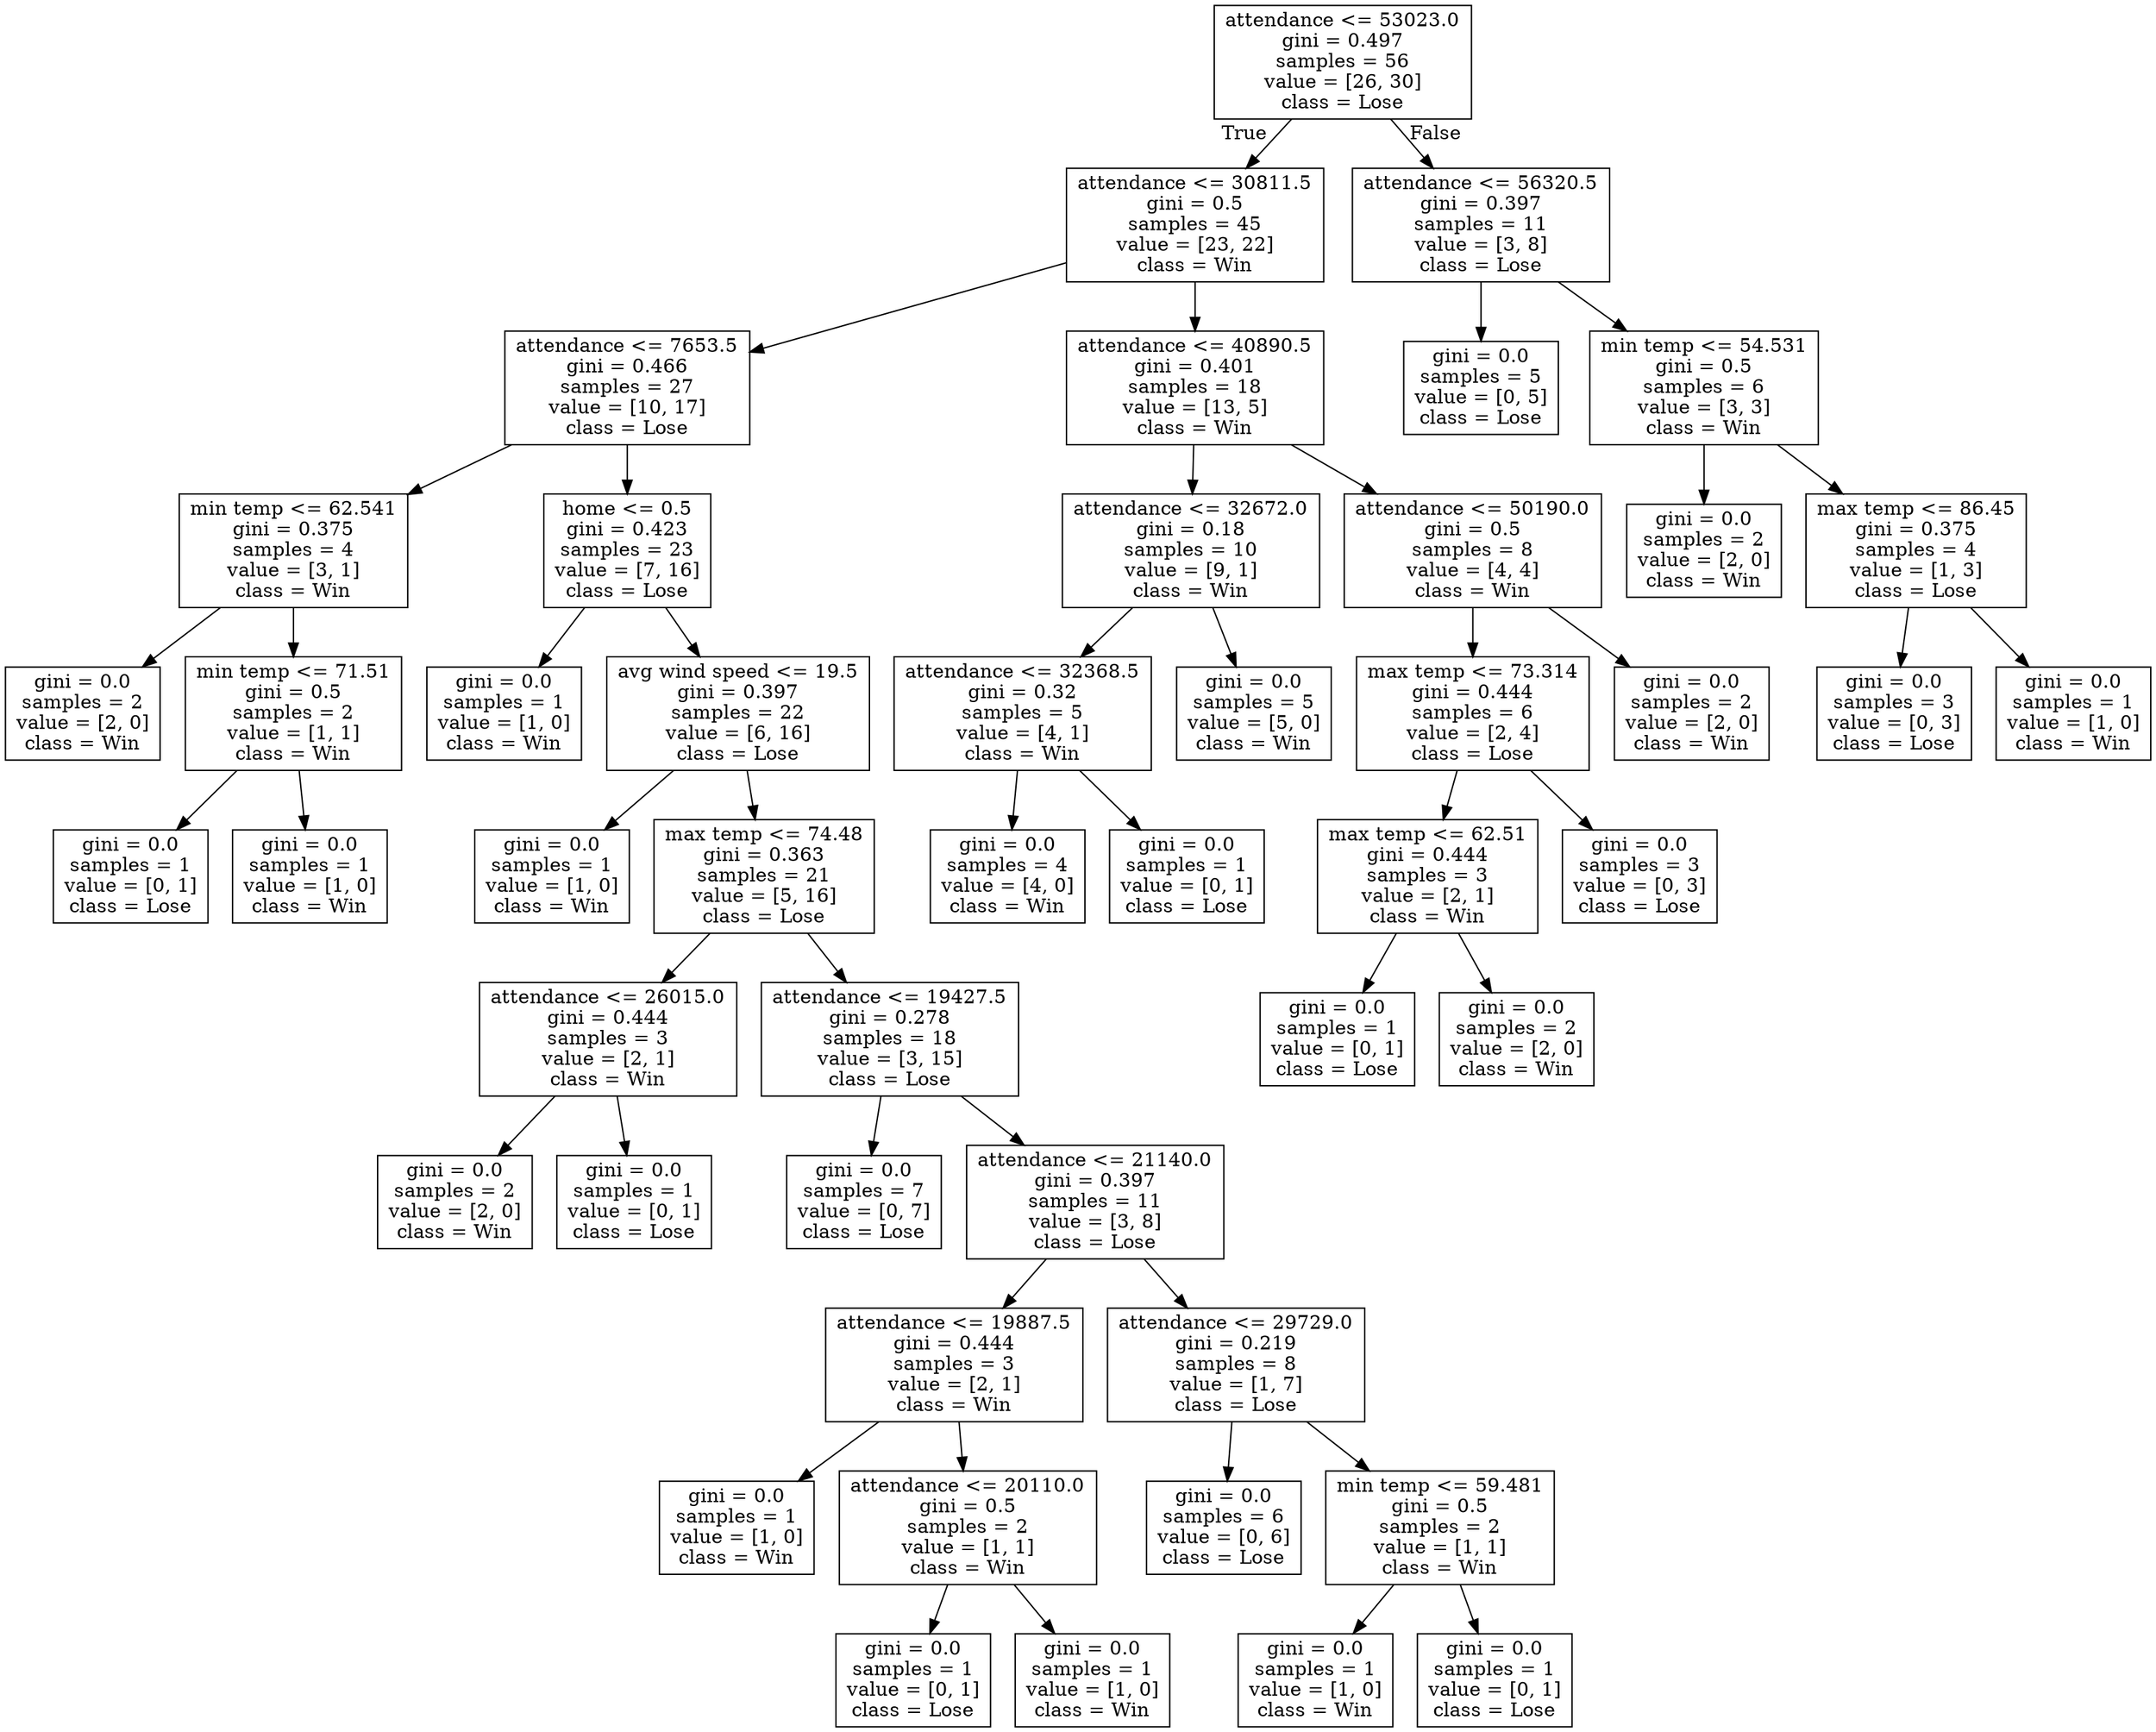 digraph Tree {
node [shape=box] ;
0 [label="attendance <= 53023.0\ngini = 0.497\nsamples = 56\nvalue = [26, 30]\nclass = Lose"] ;
1 [label="attendance <= 30811.5\ngini = 0.5\nsamples = 45\nvalue = [23, 22]\nclass = Win"] ;
0 -> 1 [labeldistance=2.5, labelangle=45, headlabel="True"] ;
2 [label="attendance <= 7653.5\ngini = 0.466\nsamples = 27\nvalue = [10, 17]\nclass = Lose"] ;
1 -> 2 ;
3 [label="min temp <= 62.541\ngini = 0.375\nsamples = 4\nvalue = [3, 1]\nclass = Win"] ;
2 -> 3 ;
4 [label="gini = 0.0\nsamples = 2\nvalue = [2, 0]\nclass = Win"] ;
3 -> 4 ;
5 [label="min temp <= 71.51\ngini = 0.5\nsamples = 2\nvalue = [1, 1]\nclass = Win"] ;
3 -> 5 ;
6 [label="gini = 0.0\nsamples = 1\nvalue = [0, 1]\nclass = Lose"] ;
5 -> 6 ;
7 [label="gini = 0.0\nsamples = 1\nvalue = [1, 0]\nclass = Win"] ;
5 -> 7 ;
8 [label="home <= 0.5\ngini = 0.423\nsamples = 23\nvalue = [7, 16]\nclass = Lose"] ;
2 -> 8 ;
9 [label="gini = 0.0\nsamples = 1\nvalue = [1, 0]\nclass = Win"] ;
8 -> 9 ;
10 [label="avg wind speed <= 19.5\ngini = 0.397\nsamples = 22\nvalue = [6, 16]\nclass = Lose"] ;
8 -> 10 ;
11 [label="gini = 0.0\nsamples = 1\nvalue = [1, 0]\nclass = Win"] ;
10 -> 11 ;
12 [label="max temp <= 74.48\ngini = 0.363\nsamples = 21\nvalue = [5, 16]\nclass = Lose"] ;
10 -> 12 ;
13 [label="attendance <= 26015.0\ngini = 0.444\nsamples = 3\nvalue = [2, 1]\nclass = Win"] ;
12 -> 13 ;
14 [label="gini = 0.0\nsamples = 2\nvalue = [2, 0]\nclass = Win"] ;
13 -> 14 ;
15 [label="gini = 0.0\nsamples = 1\nvalue = [0, 1]\nclass = Lose"] ;
13 -> 15 ;
16 [label="attendance <= 19427.5\ngini = 0.278\nsamples = 18\nvalue = [3, 15]\nclass = Lose"] ;
12 -> 16 ;
17 [label="gini = 0.0\nsamples = 7\nvalue = [0, 7]\nclass = Lose"] ;
16 -> 17 ;
18 [label="attendance <= 21140.0\ngini = 0.397\nsamples = 11\nvalue = [3, 8]\nclass = Lose"] ;
16 -> 18 ;
19 [label="attendance <= 19887.5\ngini = 0.444\nsamples = 3\nvalue = [2, 1]\nclass = Win"] ;
18 -> 19 ;
20 [label="gini = 0.0\nsamples = 1\nvalue = [1, 0]\nclass = Win"] ;
19 -> 20 ;
21 [label="attendance <= 20110.0\ngini = 0.5\nsamples = 2\nvalue = [1, 1]\nclass = Win"] ;
19 -> 21 ;
22 [label="gini = 0.0\nsamples = 1\nvalue = [0, 1]\nclass = Lose"] ;
21 -> 22 ;
23 [label="gini = 0.0\nsamples = 1\nvalue = [1, 0]\nclass = Win"] ;
21 -> 23 ;
24 [label="attendance <= 29729.0\ngini = 0.219\nsamples = 8\nvalue = [1, 7]\nclass = Lose"] ;
18 -> 24 ;
25 [label="gini = 0.0\nsamples = 6\nvalue = [0, 6]\nclass = Lose"] ;
24 -> 25 ;
26 [label="min temp <= 59.481\ngini = 0.5\nsamples = 2\nvalue = [1, 1]\nclass = Win"] ;
24 -> 26 ;
27 [label="gini = 0.0\nsamples = 1\nvalue = [1, 0]\nclass = Win"] ;
26 -> 27 ;
28 [label="gini = 0.0\nsamples = 1\nvalue = [0, 1]\nclass = Lose"] ;
26 -> 28 ;
29 [label="attendance <= 40890.5\ngini = 0.401\nsamples = 18\nvalue = [13, 5]\nclass = Win"] ;
1 -> 29 ;
30 [label="attendance <= 32672.0\ngini = 0.18\nsamples = 10\nvalue = [9, 1]\nclass = Win"] ;
29 -> 30 ;
31 [label="attendance <= 32368.5\ngini = 0.32\nsamples = 5\nvalue = [4, 1]\nclass = Win"] ;
30 -> 31 ;
32 [label="gini = 0.0\nsamples = 4\nvalue = [4, 0]\nclass = Win"] ;
31 -> 32 ;
33 [label="gini = 0.0\nsamples = 1\nvalue = [0, 1]\nclass = Lose"] ;
31 -> 33 ;
34 [label="gini = 0.0\nsamples = 5\nvalue = [5, 0]\nclass = Win"] ;
30 -> 34 ;
35 [label="attendance <= 50190.0\ngini = 0.5\nsamples = 8\nvalue = [4, 4]\nclass = Win"] ;
29 -> 35 ;
36 [label="max temp <= 73.314\ngini = 0.444\nsamples = 6\nvalue = [2, 4]\nclass = Lose"] ;
35 -> 36 ;
37 [label="max temp <= 62.51\ngini = 0.444\nsamples = 3\nvalue = [2, 1]\nclass = Win"] ;
36 -> 37 ;
38 [label="gini = 0.0\nsamples = 1\nvalue = [0, 1]\nclass = Lose"] ;
37 -> 38 ;
39 [label="gini = 0.0\nsamples = 2\nvalue = [2, 0]\nclass = Win"] ;
37 -> 39 ;
40 [label="gini = 0.0\nsamples = 3\nvalue = [0, 3]\nclass = Lose"] ;
36 -> 40 ;
41 [label="gini = 0.0\nsamples = 2\nvalue = [2, 0]\nclass = Win"] ;
35 -> 41 ;
42 [label="attendance <= 56320.5\ngini = 0.397\nsamples = 11\nvalue = [3, 8]\nclass = Lose"] ;
0 -> 42 [labeldistance=2.5, labelangle=-45, headlabel="False"] ;
43 [label="gini = 0.0\nsamples = 5\nvalue = [0, 5]\nclass = Lose"] ;
42 -> 43 ;
44 [label="min temp <= 54.531\ngini = 0.5\nsamples = 6\nvalue = [3, 3]\nclass = Win"] ;
42 -> 44 ;
45 [label="gini = 0.0\nsamples = 2\nvalue = [2, 0]\nclass = Win"] ;
44 -> 45 ;
46 [label="max temp <= 86.45\ngini = 0.375\nsamples = 4\nvalue = [1, 3]\nclass = Lose"] ;
44 -> 46 ;
47 [label="gini = 0.0\nsamples = 3\nvalue = [0, 3]\nclass = Lose"] ;
46 -> 47 ;
48 [label="gini = 0.0\nsamples = 1\nvalue = [1, 0]\nclass = Win"] ;
46 -> 48 ;
}